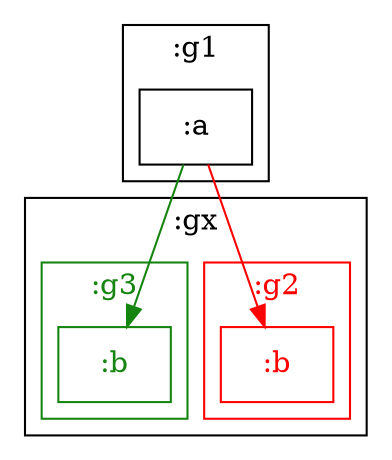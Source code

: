 digraph D {
    subgraph cluster_node1 { /* :g1 */
        label=":g1";
        shape="rectangle";
        
        node2 [shape="rectangle",label=":a"]
    }
    
    subgraph cluster_node3 { /* :gx */
        label=":gx";
        shape="rectangle";
        
        subgraph cluster_node4 { /* :g2 */
            label=":g2";
            shape="rectangle";
            color="#ff0000";
            fontcolor="#ff0000";
            
            node5 [color="#ff0000",fontcolor="#ff0000",shape="rectangle",label=":b"]
        }
        subgraph cluster_node6 { /* :g3 */
            label=":g3";
            shape="rectangle";
            color="#158510";
            fontcolor="#158510";
            
            node7 [color="#158510",fontcolor="#158510",shape="rectangle",label=":b"]
        }
    }
    
    node2 -> node5 [color="#ff0000",]
    node2 -> node7 [color="#158510",]
}
